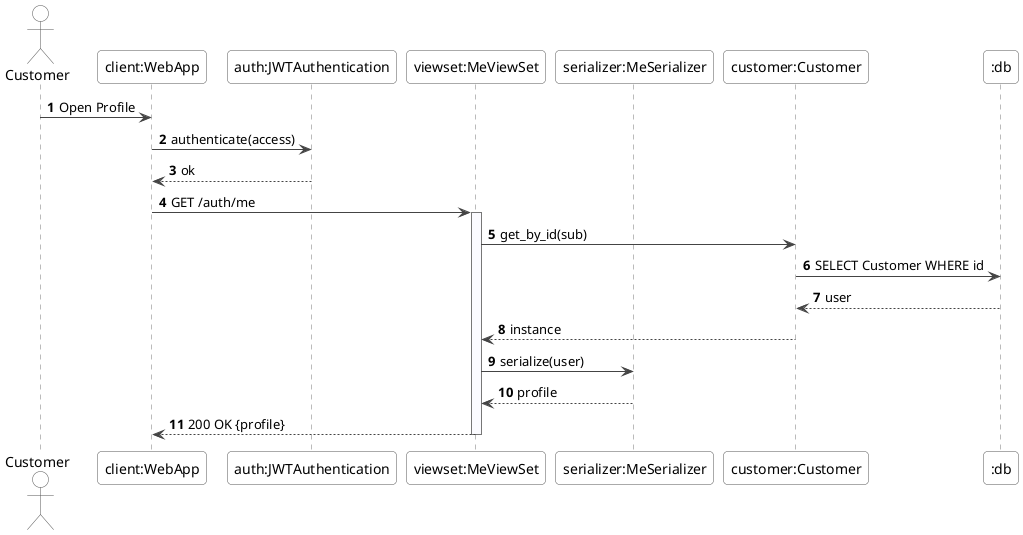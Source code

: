 @startuml MeRetrieveSequence
skinparam shadowing false
skinparam roundcorner 8
skinparam sequence {
  ArrowColor #444
  LifeLineBorderColor #777
  LifeLineBackgroundColor #FBFBFF
  ParticipantBorderColor #555
  ParticipantBackgroundColor #FFFFFF
  ActorBorderColor #555
  ActorBackgroundColor #FFFFFF
  BoxBorderColor #999
}

autonumber
actor Customer
participant "client:WebApp" as fe
participant "auth:JWTAuthentication" as jwt
participant "viewset:MeViewSet" as mev
participant "serializer:MeSerializer" as mesz
participant "customer:Customer" as customer
participant ":db" as db

Customer -> fe : Open Profile
fe -> jwt : authenticate(access)
jwt --> fe : ok
fe -> mev : GET /auth/me
activate mev
mev -> customer : get_by_id(sub)
customer -> db : SELECT Customer WHERE id
db --> customer : user
customer --> mev : instance
mev -> mesz : serialize(user)
mesz --> mev : profile
mev --> fe : 200 OK {profile}
deactivate mev
@enduml
